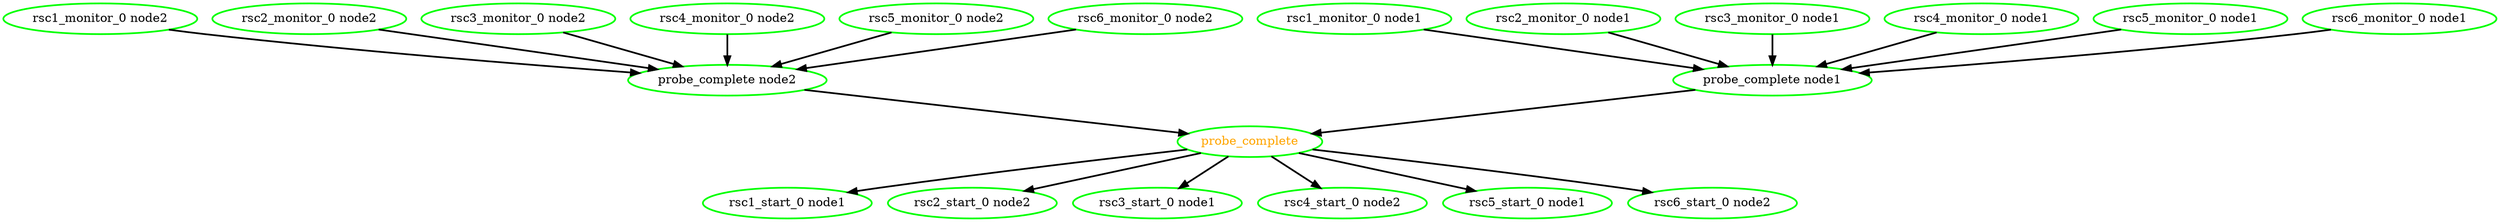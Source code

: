 digraph "g" {
"probe_complete node1" -> "probe_complete" [ style = bold]
"probe_complete node1" [ style=bold color="green" fontcolor="black"]
"probe_complete node2" -> "probe_complete" [ style = bold]
"probe_complete node2" [ style=bold color="green" fontcolor="black"]
"probe_complete" -> "rsc1_start_0 node1" [ style = bold]
"probe_complete" -> "rsc2_start_0 node2" [ style = bold]
"probe_complete" -> "rsc3_start_0 node1" [ style = bold]
"probe_complete" -> "rsc4_start_0 node2" [ style = bold]
"probe_complete" -> "rsc5_start_0 node1" [ style = bold]
"probe_complete" -> "rsc6_start_0 node2" [ style = bold]
"probe_complete" [ style=bold color="green" fontcolor="orange"]
"rsc1_monitor_0 node1" -> "probe_complete node1" [ style = bold]
"rsc1_monitor_0 node1" [ style=bold color="green" fontcolor="black"]
"rsc1_monitor_0 node2" -> "probe_complete node2" [ style = bold]
"rsc1_monitor_0 node2" [ style=bold color="green" fontcolor="black"]
"rsc1_start_0 node1" [ style=bold color="green" fontcolor="black"]
"rsc2_monitor_0 node1" -> "probe_complete node1" [ style = bold]
"rsc2_monitor_0 node1" [ style=bold color="green" fontcolor="black"]
"rsc2_monitor_0 node2" -> "probe_complete node2" [ style = bold]
"rsc2_monitor_0 node2" [ style=bold color="green" fontcolor="black"]
"rsc2_start_0 node2" [ style=bold color="green" fontcolor="black"]
"rsc3_monitor_0 node1" -> "probe_complete node1" [ style = bold]
"rsc3_monitor_0 node1" [ style=bold color="green" fontcolor="black"]
"rsc3_monitor_0 node2" -> "probe_complete node2" [ style = bold]
"rsc3_monitor_0 node2" [ style=bold color="green" fontcolor="black"]
"rsc3_start_0 node1" [ style=bold color="green" fontcolor="black"]
"rsc4_monitor_0 node1" -> "probe_complete node1" [ style = bold]
"rsc4_monitor_0 node1" [ style=bold color="green" fontcolor="black"]
"rsc4_monitor_0 node2" -> "probe_complete node2" [ style = bold]
"rsc4_monitor_0 node2" [ style=bold color="green" fontcolor="black"]
"rsc4_start_0 node2" [ style=bold color="green" fontcolor="black"]
"rsc5_monitor_0 node1" -> "probe_complete node1" [ style = bold]
"rsc5_monitor_0 node1" [ style=bold color="green" fontcolor="black"]
"rsc5_monitor_0 node2" -> "probe_complete node2" [ style = bold]
"rsc5_monitor_0 node2" [ style=bold color="green" fontcolor="black"]
"rsc5_start_0 node1" [ style=bold color="green" fontcolor="black"]
"rsc6_monitor_0 node1" -> "probe_complete node1" [ style = bold]
"rsc6_monitor_0 node1" [ style=bold color="green" fontcolor="black"]
"rsc6_monitor_0 node2" -> "probe_complete node2" [ style = bold]
"rsc6_monitor_0 node2" [ style=bold color="green" fontcolor="black"]
"rsc6_start_0 node2" [ style=bold color="green" fontcolor="black"]
}
